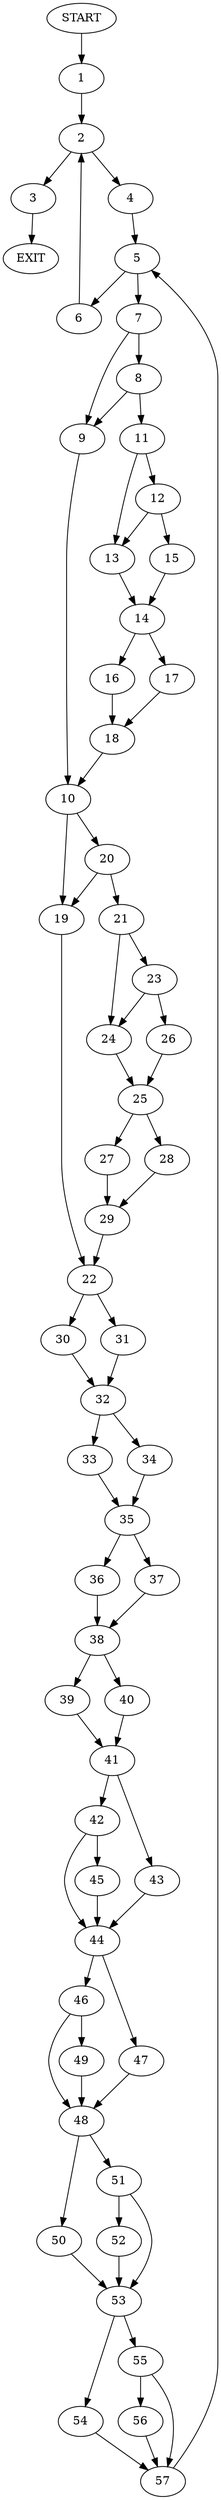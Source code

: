 digraph {
0 [label="START"]
58 [label="EXIT"]
0 -> 1
1 -> 2
2 -> 3
2 -> 4
3 -> 58
4 -> 5
5 -> 6
5 -> 7
6 -> 2
7 -> 8
7 -> 9
9 -> 10
8 -> 11
8 -> 9
11 -> 12
11 -> 13
13 -> 14
12 -> 15
12 -> 13
15 -> 14
14 -> 16
14 -> 17
16 -> 18
17 -> 18
18 -> 10
10 -> 19
10 -> 20
20 -> 19
20 -> 21
19 -> 22
21 -> 23
21 -> 24
24 -> 25
23 -> 26
23 -> 24
26 -> 25
25 -> 27
25 -> 28
27 -> 29
28 -> 29
29 -> 22
22 -> 30
22 -> 31
31 -> 32
30 -> 32
32 -> 33
32 -> 34
34 -> 35
33 -> 35
35 -> 36
35 -> 37
36 -> 38
37 -> 38
38 -> 39
38 -> 40
39 -> 41
40 -> 41
41 -> 42
41 -> 43
42 -> 44
42 -> 45
43 -> 44
44 -> 46
44 -> 47
45 -> 44
47 -> 48
46 -> 48
46 -> 49
48 -> 50
48 -> 51
49 -> 48
51 -> 52
51 -> 53
50 -> 53
53 -> 54
53 -> 55
52 -> 53
55 -> 56
55 -> 57
54 -> 57
57 -> 5
56 -> 57
}
